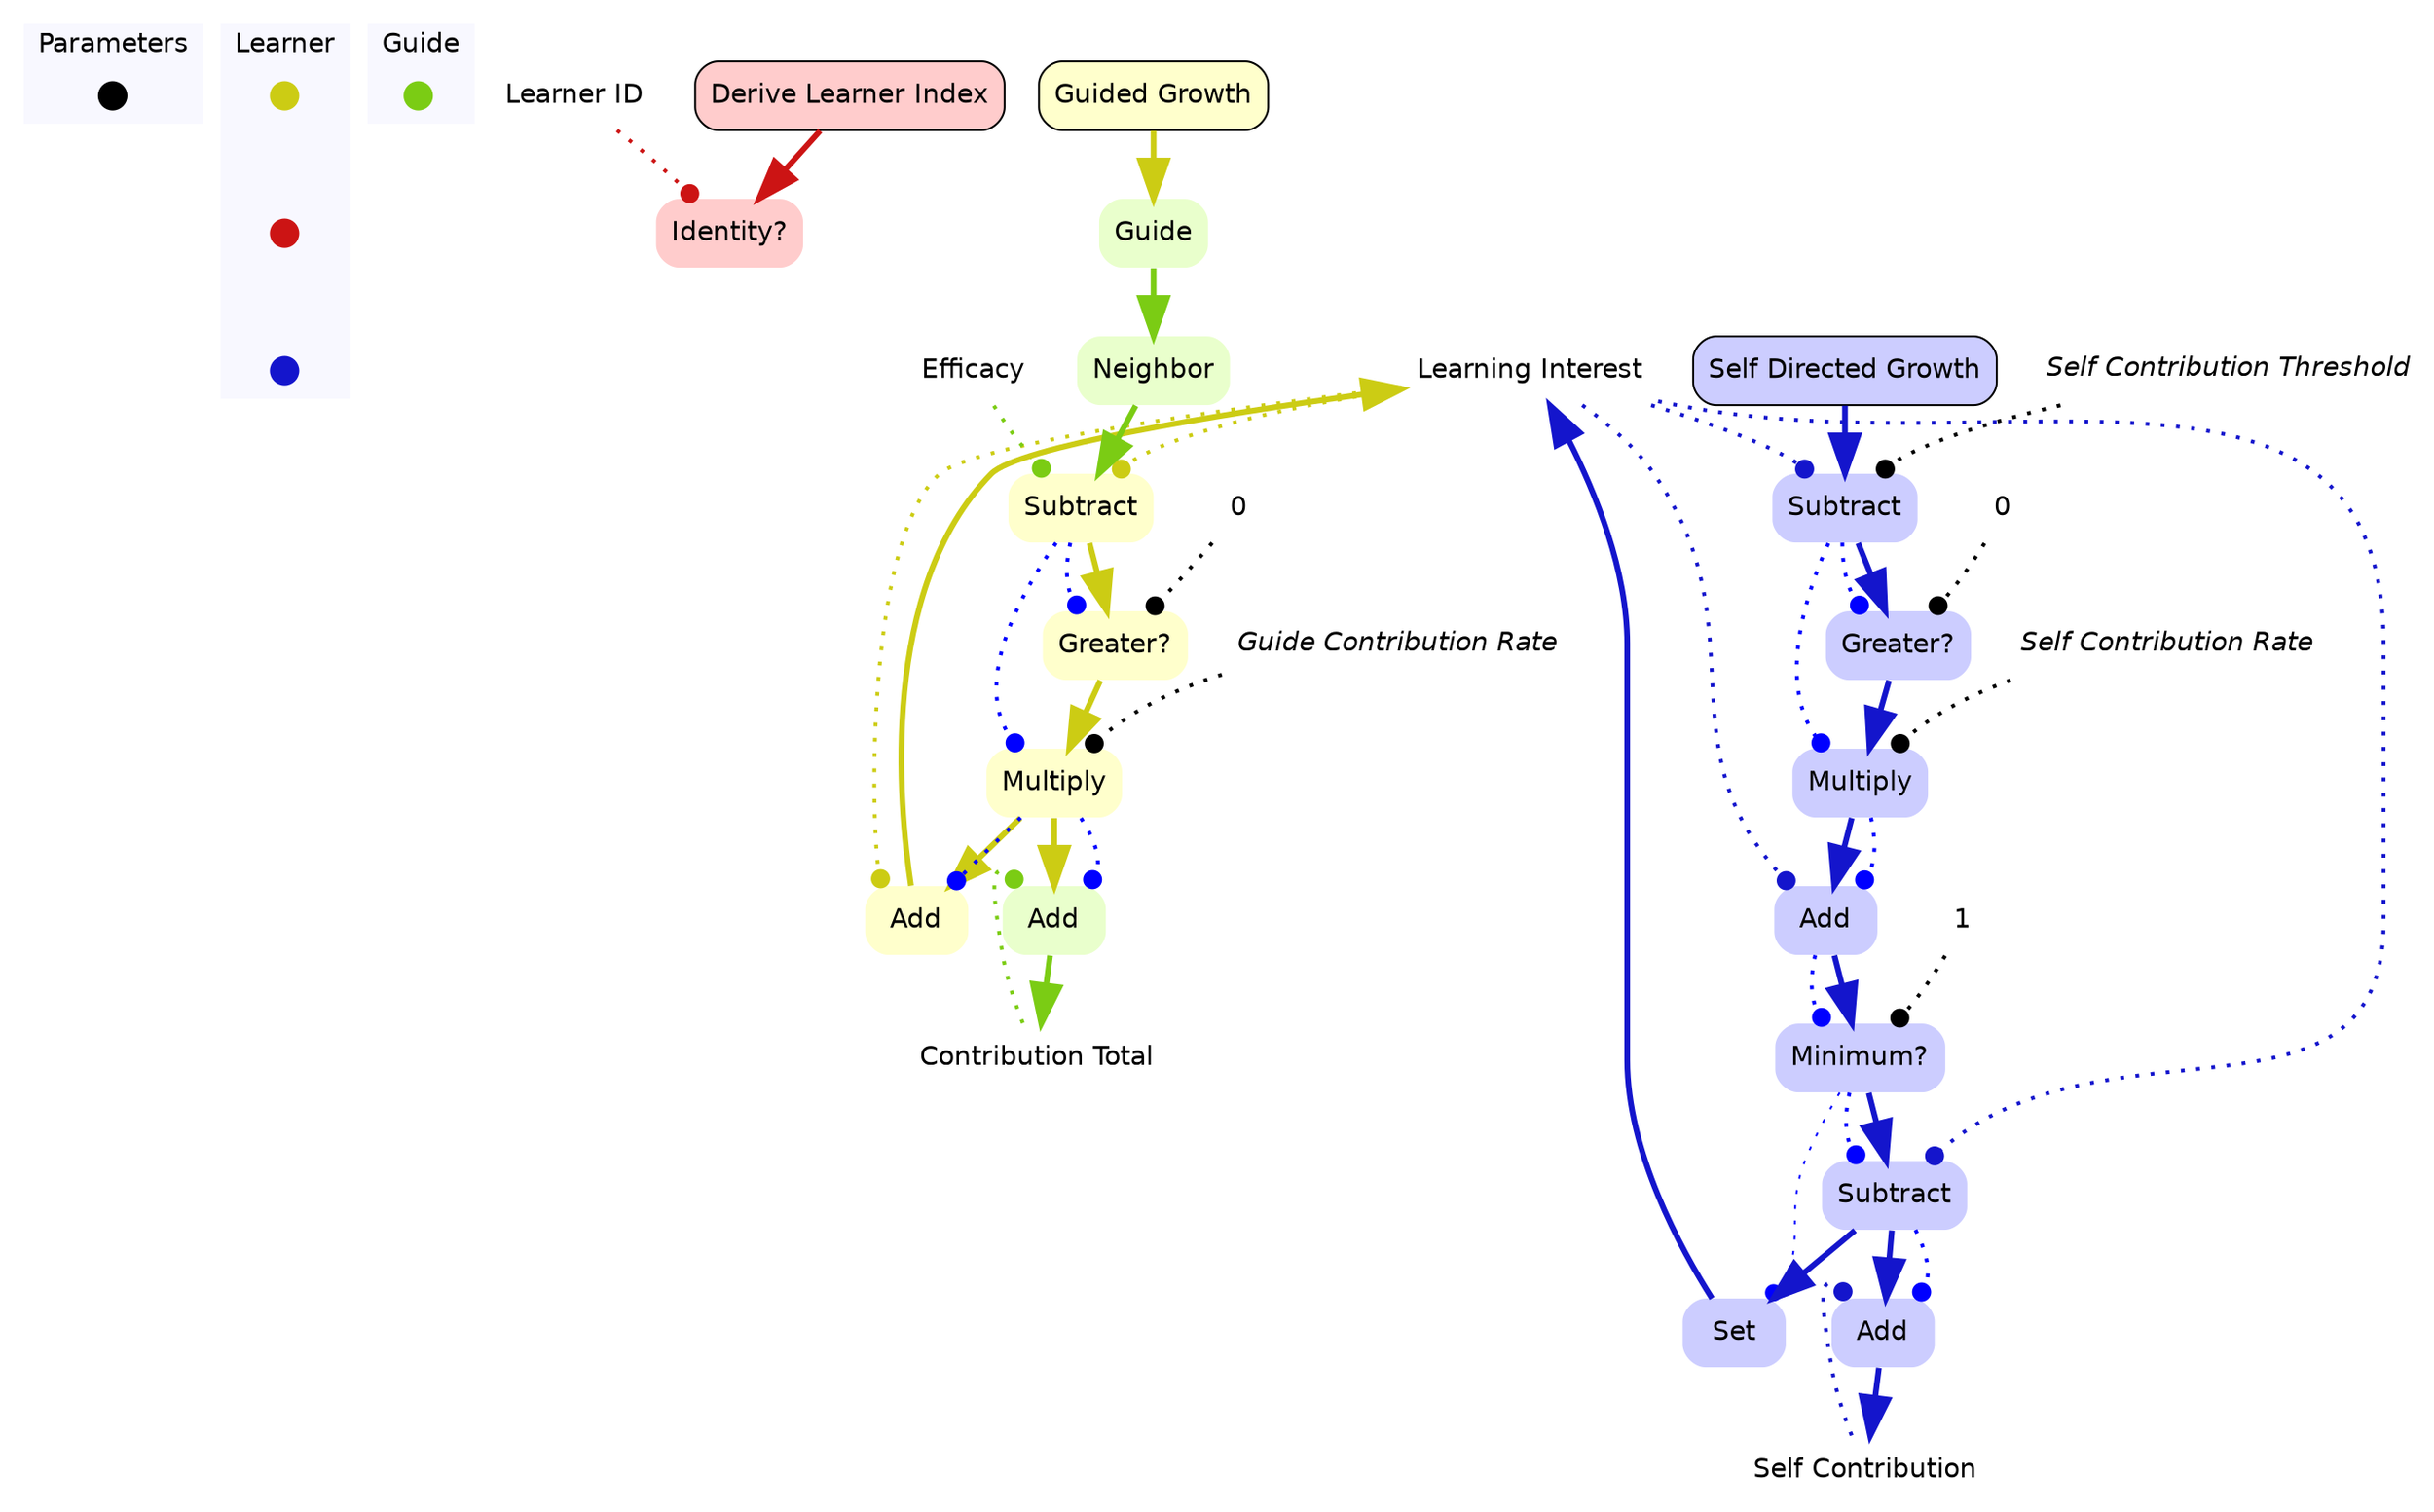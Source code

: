 digraph learner {
	concentrate=true;
	
	subgraph clustercontextKey {
		fontname=Helvetica;
		label="Parameters";
		style="filled";
		fillcolor=ghostwhite;
		color=white;
		labeljust=l;
		contextOverview [style=filled,shape=point,fixedsize=true,width=.2,height=.2,fontcolor=white,color="black",label=""];
	}
	subgraph clusterlearnerKey {
		fontname=Helvetica;
		nodesep=0.1;
		style="filled";
		fillcolor=ghostwhite;
		label="Learner";
		color=white;
		labeljust=l;
		guidedGrowthOverview [fontname=Helvetica,style=filled,shape=point,fixedsize=true,width=.2,height=.2,fontcolor=white,color="0.166, 0.9 , 0.8",label="",URL="learner__Overview.svg"];
		deriveLearnerIndexOverview [fontname=Helvetica,style=filled,shape=point,fixedsize=true,width=.2,height=.2,fontcolor=white,color="0.0, 0.9 , 0.8",label="",URL="learner__Overview.svg"];
		selfDirectedGrowthOverview [fontname=Helvetica,style=filled,shape=point,fixedsize=true,width=.2,height=.2,fontcolor=white,color="0.666, 0.9 , 0.8",label="",URL="learner__Overview.svg"];
guidedGrowthOverview -> deriveLearnerIndexOverview -> selfDirectedGrowthOverview [style=invis];
	}
	subgraph clusterguideKey {
		fontname=Helvetica;
		nodesep=0.1;
		style="filled";
		fillcolor=ghostwhite;
		label="Guide";
		color=white;
		labeljust=l;
		guideOverview [fontname=Helvetica,style=filled,shape=point,fixedsize=true,width=.2,height=.2,fontcolor=white,color="0.240, 0.9 , 0.8",label="",URL="guide__Overview.svg"];

	}
		learnerlearnerID [shape=none,fontsize=14,style="filled",fontname=Helvetica,color=none,fillcolor=white,label="Learner ID"];

//subgraph clusterderiveLearnerIndex {
	//style=filled;
	//color=white;
	//fillcolor="0.0, 0.0, 0.98";
		deriveLearnerIndex [shape=box,style="rounded,filled",fontname=Helvetica,color=black,fillcolor="0.0, 0.2, 1.0",label="Derive Learner Index",URL="learner_deriveLearnerIndex.svg"];
	deriveLearnerIndex ->  identityLearnerID [color="0.0, 0.9 , 0.8",penwidth=3.0,arrowsize=2.0];
		identityLearnerID [shape=none,style="rounded,filled",fontname=Helvetica,color="0.0, 0.2, 1.0",label="Identity?"];
//}
		learnerlearnerID -> identityLearnerID:nw [style=dotted,arrowhead=dot,color="0.0, 0.9 , 0.8",penwidth=2.0];
		learnerlearningInterest [shape=none,fontsize=14,style="filled",fontname=Helvetica,color=none,fillcolor=white,label="Learning Interest"];
		guidecontributionTotal [shape=none,fontsize=14,style="filled",fontname=Helvetica,color=none,fillcolor=white,label="Contribution Total"];
		socialResourcesguideContributionRate [shape=none,fontsize=14,style="filled",fontname=Helvetica,color=none,fillcolor=white,label=<<i>Guide Contribution Rate</i>>];
		guideefficacy [shape=none,fontsize=14,style="filled",fontname=Helvetica,color=none,fillcolor=white,label="Efficacy"];

//subgraph clusterguidedGrowth {
	//style=filled;
	//color=white;
	//fillcolor="0.0, 0.0, 0.98";
		guidedGrowth [shape=box,style="rounded,filled",fontname=Helvetica,color=black,fillcolor="0.166, 0.2, 1.0",label="Guided Growth",URL="learner_guidedGrowth.svg"];
	guidedGrowth ->  guide [color="0.166, 0.9 , 0.8",penwidth=3.0,arrowsize=2.0];
		newInterestLevel [shape=none,style="rounded,filled",fontname=Helvetica,color="0.166, 0.2, 1.0",label="Add"];
			newInterestLevel ->  learnerlearningInterest [color="0.166, 0.9 , 0.8",penwidth=3.0,arrowsize=2.0];
		neighborQuery [shape=none,style="rounded,filled",fontname=Helvetica,color="0.240, 0.2, 1.0",label="Neighbor"];
	neighborQuery ->  potentialInfluence [color="0.240, 0.9 , 0.8",penwidth=3.0,arrowsize=2.0];
		potentialInfluenceGreaterZeroQuery [shape=none,style="rounded,filled",fontname=Helvetica,color="0.166, 0.2, 1.0",label="Greater?"];
	potentialInfluenceGreaterZeroQuery ->  guideInfluence [color="0.166, 0.9 , 0.8",penwidth=3.0,arrowsize=2.0];
		performanceAddGuideInfluence [shape=none,style="rounded,filled",fontname=Helvetica,color="0.240, 0.2, 1.0",label="Add"];
			performanceAddGuideInfluence ->  guidecontributionTotal [color="0.240, 0.9 , 0.8",penwidth=3.0,arrowsize=2.0];
		guideInfluence [shape=none,style="rounded,filled",fontname=Helvetica,color="0.166, 0.2, 1.0",label="Multiply"];
	guideInfluence ->  performanceAddGuideInfluence [color="0.166, 0.9 , 0.8",penwidth=3.0,arrowsize=2.0];
	guideInfluence ->  newInterestLevel [color="0.166, 0.9 , 0.8",penwidth=3.0,arrowsize=2.0];
		potentialInfluence [shape=none,style="rounded,filled",fontname=Helvetica,color="0.166, 0.2, 1.0",label="Subtract"];
	potentialInfluence ->  potentialInfluenceGreaterZeroQuery [color="0.166, 0.9 , 0.8",penwidth=3.0,arrowsize=2.0];
		guide [shape=none,style="rounded,filled",fontname=Helvetica,color=gray,fillcolor="0.240, 0.2, 1.0",label="Guide"];
	guide ->  neighborQuery [color="0.240, 0.9 , 0.8",penwidth=3.0,arrowsize=2.0];
//}
		learnerlearningInterest -> newInterestLevel:nw [style=dotted,arrowhead=dot,color="0.166, 0.9 , 0.8",penwidth=2.0];
		guideInfluence -> newInterestLevel:ne [style=dotted,arrowhead=dot,color=blue,penwidth=2.0];
		potentialInfluence -> potentialInfluenceGreaterZeroQuery:nw [style=dotted,arrowhead=dot,color=blue,penwidth=2.0];
	
		importxyxpotentialInfluenceGreaterZeroQueryfunctionszero1 [fontname=Helvetica,shape=none,label="0"];
		importxyxpotentialInfluenceGreaterZeroQueryfunctionszero1 -> potentialInfluenceGreaterZeroQuery:ne [style=dotted,arrowhead=dot,color=black,penwidth=2.0];
		guidecontributionTotal -> performanceAddGuideInfluence:nw [style=dotted,arrowhead=dot,color="0.240, 0.9 , 0.8",penwidth=2.0];
		guideInfluence -> performanceAddGuideInfluence:ne [style=dotted,arrowhead=dot,color=blue,penwidth=2.0];
		socialResourcesguideContributionRate -> guideInfluence:ne [style=dotted,arrowhead=dot,color=black,penwidth=2.0];
		potentialInfluence -> guideInfluence:nw [style=dotted,arrowhead=dot,color=blue,penwidth=2.0];
		guideefficacy -> potentialInfluence:nw [style=dotted,arrowhead=dot,color="0.240, 0.9 , 0.8",penwidth=2.0];
		learnerlearningInterest -> potentialInfluence:ne [style=dotted,arrowhead=dot,color="0.166, 0.9 , 0.8",penwidth=2.0];
		learnerselfContribution [shape=none,fontsize=14,style="filled",fontname=Helvetica,color=none,fillcolor=white,label="Self Contribution"];
		learnerlearningInterest [shape=none,fontsize=14,style="filled",fontname=Helvetica,color=none,fillcolor=white,label="Learning Interest"];
		socialResourcesselfContributionThreshold [shape=none,fontsize=14,style="filled",fontname=Helvetica,color=none,fillcolor=white,label=<<i>Self Contribution Threshold</i>>];
		socialResourcesselfContributionRate [shape=none,fontsize=14,style="filled",fontname=Helvetica,color=none,fillcolor=white,label=<<i>Self Contribution Rate</i>>];

//subgraph clusterselfDirectedGrowth {
	//style=filled;
	//color=white;
	//fillcolor="0.0, 0.0, 0.98";
		selfDirectedGrowth [shape=box,style="rounded,filled",fontname=Helvetica,color=black,fillcolor="0.666, 0.2, 1.0",label="Self Directed Growth",URL="learner_selfDirectedGrowth.svg"];
	selfDirectedGrowth ->  potentialInterestGrowth [color="0.666, 0.9 , 0.8",penwidth=3.0,arrowsize=2.0];
		potentialInterestGrowthGreaterZeroQuery [shape=none,style="rounded,filled",fontname=Helvetica,color="0.666, 0.2, 1.0",label="Greater?"];
	potentialInterestGrowthGreaterZeroQuery ->  selfInfluence [color="0.666, 0.9 , 0.8",penwidth=3.0,arrowsize=2.0];

		setLearningInterestToMinimum_LearningInterestAddSelfInfluenceUnit_ [shape=none,style="rounded,filled",fontname=Helvetica,color="0.666, 0.2, 1.0",label="Set"];
		selfContributionAddActualGrowth [shape=none,style="rounded,filled",fontname=Helvetica,color="0.666, 0.2, 1.0",label="Add"];
			selfContributionAddActualGrowth ->  learnerselfContribution [color="0.666, 0.9 , 0.8",penwidth=3.0,arrowsize=2.0];
		minimum_LearningInterestAddSelfInfluenceUnit_ [shape=none,style="rounded,filled",fontname=Helvetica,color="0.666, 0.2, 1.0",label="Minimum?"];
	minimum_LearningInterestAddSelfInfluenceUnit_ ->  actualGrowth [color="0.666, 0.9 , 0.8",penwidth=3.0,arrowsize=2.0];
		actualGrowth [shape=none,style="rounded,filled",fontname=Helvetica,color="0.666, 0.2, 1.0",label="Subtract"];
	actualGrowth ->  selfContributionAddActualGrowth [color="0.666, 0.9 , 0.8",penwidth=3.0,arrowsize=2.0];
	actualGrowth ->  setLearningInterestToMinimum_LearningInterestAddSelfInfluenceUnit_ [color="0.666, 0.9 , 0.8",penwidth=3.0,arrowsize=2.0];
	setLearningInterestToMinimum_LearningInterestAddSelfInfluenceUnit_ ->  learnerlearningInterest [color="0.666, 0.9 , 0.8",penwidth=3.0,arrowsize=2.0];
		potentialInterestGrowth [shape=none,style="rounded,filled",fontname=Helvetica,color="0.666, 0.2, 1.0",label="Subtract"];
	potentialInterestGrowth ->  potentialInterestGrowthGreaterZeroQuery [color="0.666, 0.9 , 0.8",penwidth=3.0,arrowsize=2.0];
		selfInfluence [shape=none,style="rounded,filled",fontname=Helvetica,color="0.666, 0.2, 1.0",label="Multiply"];
	selfInfluence ->  learningInterestAddSelfInfluence [color="0.666, 0.9 , 0.8",penwidth=3.0,arrowsize=2.0];
		learningInterestAddSelfInfluence [shape=none,style="rounded,filled",fontname=Helvetica,color="0.666, 0.2, 1.0",label="Add"];
	learningInterestAddSelfInfluence ->  minimum_LearningInterestAddSelfInfluenceUnit_ [color="0.666, 0.9 , 0.8",penwidth=3.0,arrowsize=2.0];
//}
		potentialInterestGrowth -> potentialInterestGrowthGreaterZeroQuery:nw [style=dotted,arrowhead=dot,color=blue,penwidth=2.0];
	
		importxyxpotentialInterestGrowthGreaterZeroQueryfunctionszero1 [fontname=Helvetica,shape=none,label="0"];
		importxyxpotentialInterestGrowthGreaterZeroQueryfunctionszero1 -> potentialInterestGrowthGreaterZeroQuery:ne [style=dotted,arrowhead=dot,color=black,penwidth=2.0];
		minimum_LearningInterestAddSelfInfluenceUnit_ -> setLearningInterestToMinimum_LearningInterestAddSelfInfluenceUnit_:"ne" [style=dotted,arrowhead=dot,color=blue];
		learnerselfContribution -> selfContributionAddActualGrowth:nw [style=dotted,arrowhead=dot,color="0.666, 0.9 , 0.8",penwidth=2.0];
		actualGrowth -> selfContributionAddActualGrowth:ne [style=dotted,arrowhead=dot,color=blue,penwidth=2.0];
		learningInterestAddSelfInfluence -> minimum_LearningInterestAddSelfInfluenceUnit_:nw [style=dotted,arrowhead=dot,color=blue,penwidth=2.0];
	
		importxyxminimum_LearningInterestAddSelfInfluenceUnit_functionsunit1 [fontname=Helvetica,shape=none,label="1"];
		importxyxminimum_LearningInterestAddSelfInfluenceUnit_functionsunit1 -> minimum_LearningInterestAddSelfInfluenceUnit_:ne [style=dotted,arrowhead=dot,color=black,penwidth=2.0];
		learnerlearningInterest -> actualGrowth:ne [style=dotted,arrowhead=dot,color="0.666, 0.9 , 0.8",penwidth=2.0];
		minimum_LearningInterestAddSelfInfluenceUnit_ -> actualGrowth:nw [style=dotted,arrowhead=dot,color=blue,penwidth=2.0];
		learnerlearningInterest -> potentialInterestGrowth:nw [style=dotted,arrowhead=dot,color="0.666, 0.9 , 0.8",penwidth=2.0];
		socialResourcesselfContributionThreshold -> potentialInterestGrowth:ne [style=dotted,arrowhead=dot,color=black,penwidth=2.0];
		socialResourcesselfContributionRate -> selfInfluence:ne [style=dotted,arrowhead=dot,color=black,penwidth=2.0];
		potentialInterestGrowth -> selfInfluence:nw [style=dotted,arrowhead=dot,color=blue,penwidth=2.0];
		learnerlearningInterest -> learningInterestAddSelfInfluence:nw [style=dotted,arrowhead=dot,color="0.666, 0.9 , 0.8",penwidth=2.0];
		selfInfluence -> learningInterestAddSelfInfluence:ne [style=dotted,arrowhead=dot,color=blue,penwidth=2.0];
}
